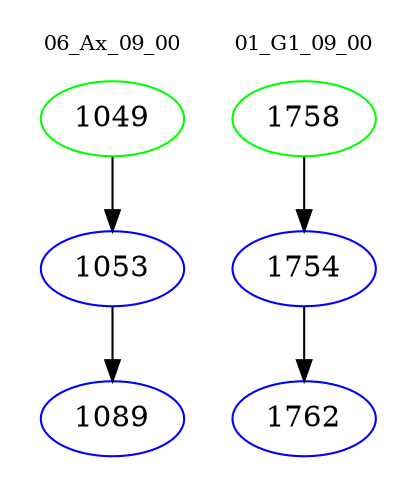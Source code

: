 digraph{
subgraph cluster_0 {
color = white
label = "06_Ax_09_00";
fontsize=10;
T0_1049 [label="1049", color="green"]
T0_1049 -> T0_1053 [color="black"]
T0_1053 [label="1053", color="blue"]
T0_1053 -> T0_1089 [color="black"]
T0_1089 [label="1089", color="blue"]
}
subgraph cluster_1 {
color = white
label = "01_G1_09_00";
fontsize=10;
T1_1758 [label="1758", color="green"]
T1_1758 -> T1_1754 [color="black"]
T1_1754 [label="1754", color="blue"]
T1_1754 -> T1_1762 [color="black"]
T1_1762 [label="1762", color="blue"]
}
}
